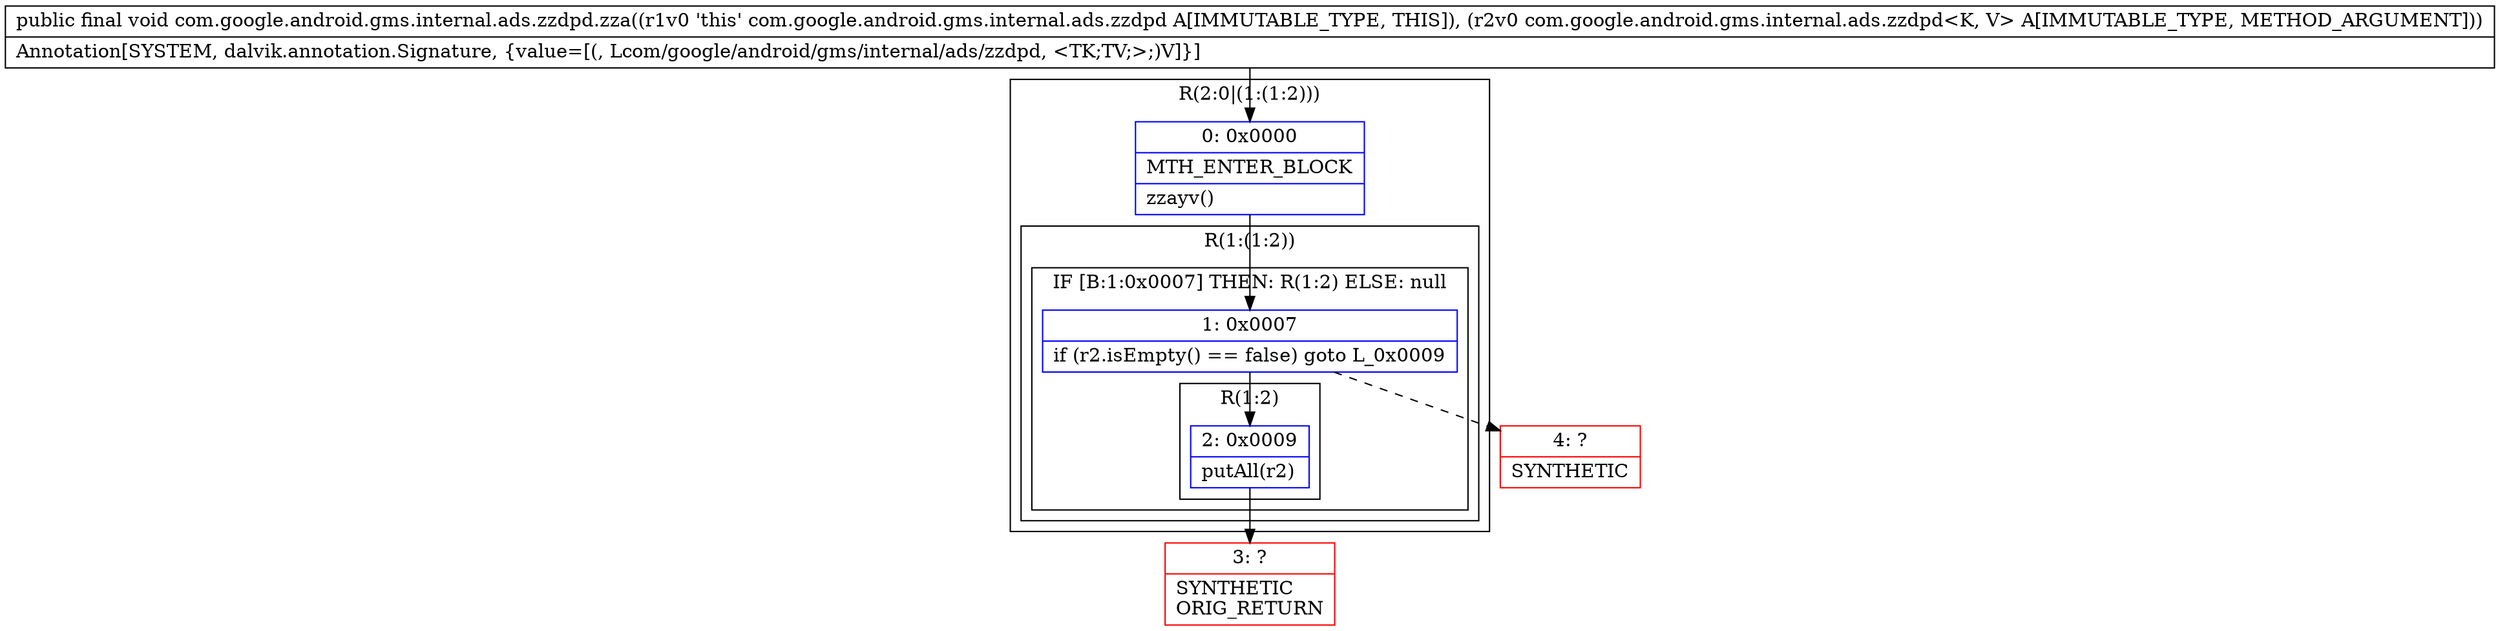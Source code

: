digraph "CFG forcom.google.android.gms.internal.ads.zzdpd.zza(Lcom\/google\/android\/gms\/internal\/ads\/zzdpd;)V" {
subgraph cluster_Region_174141791 {
label = "R(2:0|(1:(1:2)))";
node [shape=record,color=blue];
Node_0 [shape=record,label="{0\:\ 0x0000|MTH_ENTER_BLOCK\l|zzayv()\l}"];
subgraph cluster_Region_26347368 {
label = "R(1:(1:2))";
node [shape=record,color=blue];
subgraph cluster_IfRegion_1056812499 {
label = "IF [B:1:0x0007] THEN: R(1:2) ELSE: null";
node [shape=record,color=blue];
Node_1 [shape=record,label="{1\:\ 0x0007|if (r2.isEmpty() == false) goto L_0x0009\l}"];
subgraph cluster_Region_1679303606 {
label = "R(1:2)";
node [shape=record,color=blue];
Node_2 [shape=record,label="{2\:\ 0x0009|putAll(r2)\l}"];
}
}
}
}
Node_3 [shape=record,color=red,label="{3\:\ ?|SYNTHETIC\lORIG_RETURN\l}"];
Node_4 [shape=record,color=red,label="{4\:\ ?|SYNTHETIC\l}"];
MethodNode[shape=record,label="{public final void com.google.android.gms.internal.ads.zzdpd.zza((r1v0 'this' com.google.android.gms.internal.ads.zzdpd A[IMMUTABLE_TYPE, THIS]), (r2v0 com.google.android.gms.internal.ads.zzdpd\<K, V\> A[IMMUTABLE_TYPE, METHOD_ARGUMENT]))  | Annotation[SYSTEM, dalvik.annotation.Signature, \{value=[(, Lcom\/google\/android\/gms\/internal\/ads\/zzdpd, \<TK;TV;\>;)V]\}]\l}"];
MethodNode -> Node_0;
Node_0 -> Node_1;
Node_1 -> Node_2;
Node_1 -> Node_4[style=dashed];
Node_2 -> Node_3;
}

